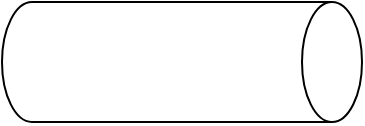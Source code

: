 <mxfile version="24.3.1" type="github">
  <diagram name="第 1 页" id="GYkF3gW1LHVcutm2C3Ud">
    <mxGraphModel dx="1026" dy="650" grid="1" gridSize="10" guides="1" tooltips="1" connect="1" arrows="1" fold="1" page="1" pageScale="1" pageWidth="827" pageHeight="1169" math="0" shadow="0">
      <root>
        <mxCell id="0" />
        <mxCell id="1" parent="0" />
        <mxCell id="gMB-Ko1tNMwXQ_Sz-pIh-1" value="" style="shape=cylinder3;whiteSpace=wrap;html=1;boundedLbl=1;backgroundOutline=1;size=15;rotation=90;" vertex="1" parent="1">
          <mxGeometry x="170" y="50" width="60" height="180" as="geometry" />
        </mxCell>
      </root>
    </mxGraphModel>
  </diagram>
</mxfile>
